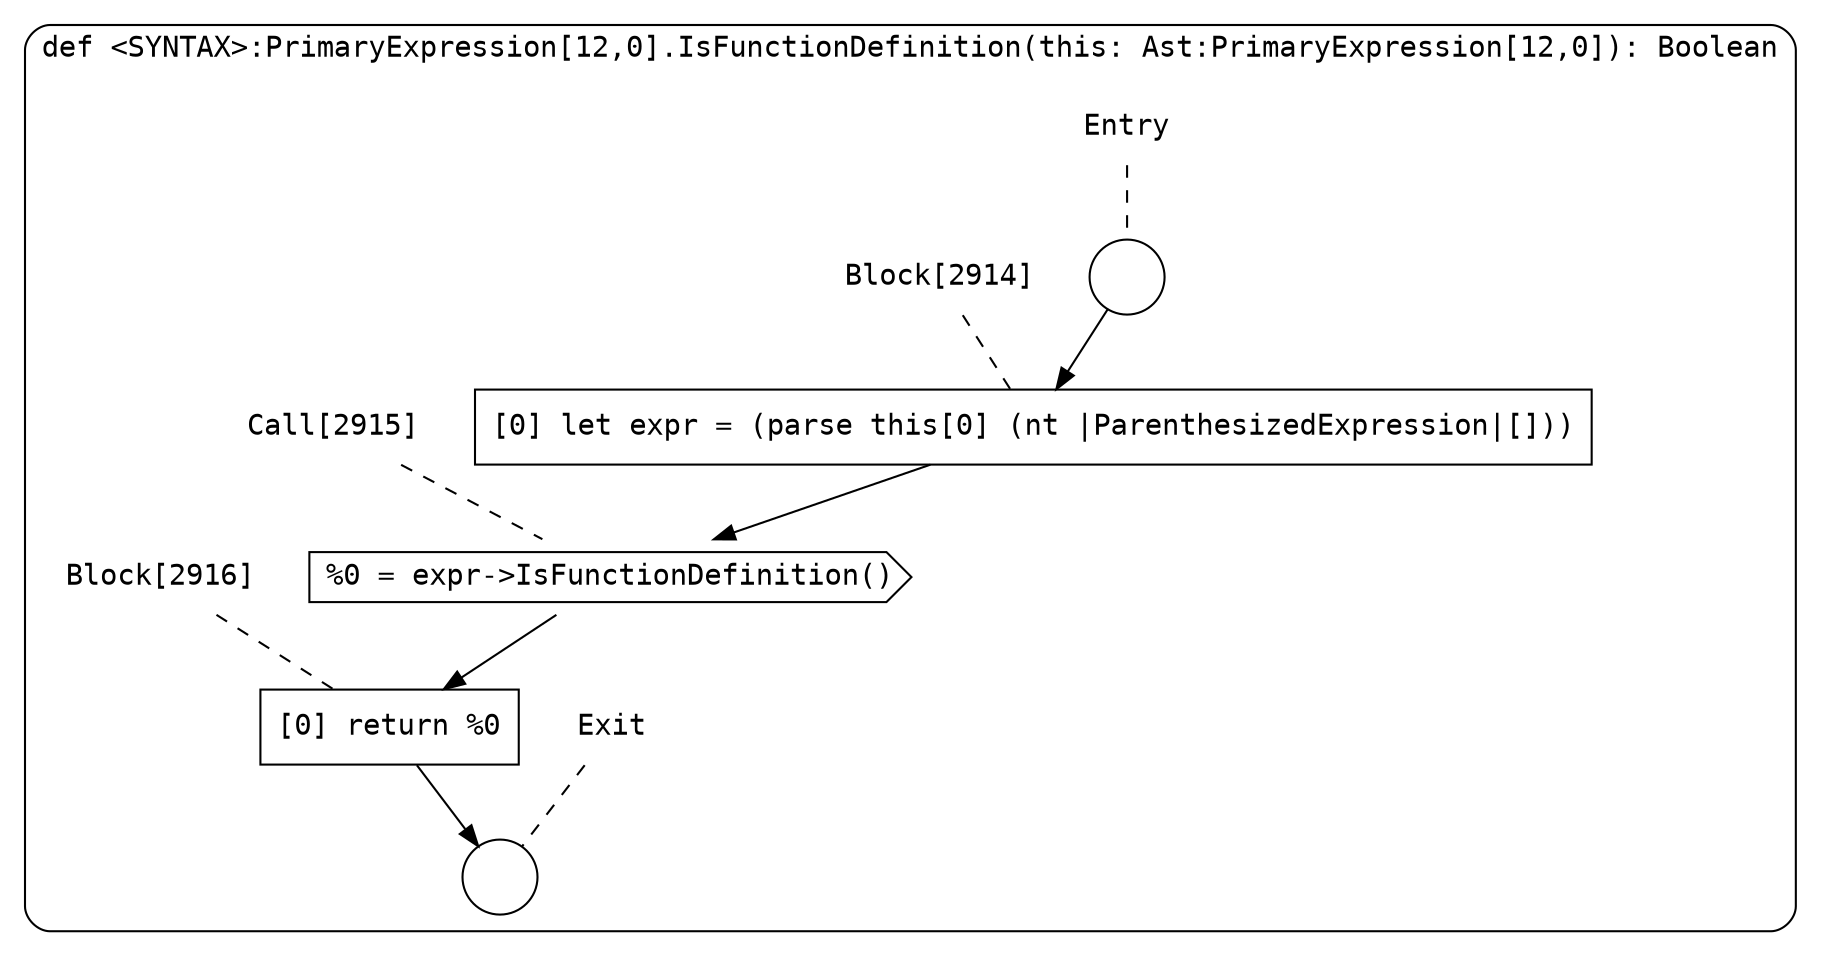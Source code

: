 digraph {
  graph [fontname = "Consolas"]
  node [fontname = "Consolas"]
  edge [fontname = "Consolas"]
  subgraph cluster684 {
    label = "def <SYNTAX>:PrimaryExpression[12,0].IsFunctionDefinition(this: Ast:PrimaryExpression[12,0]): Boolean"
    style = rounded
    cluster684_entry_name [shape=none, label=<<font color="black">Entry</font>>]
    cluster684_entry_name -> cluster684_entry [arrowhead=none, color="black", style=dashed]
    cluster684_entry [shape=circle label=" " color="black" fillcolor="white" style=filled]
    cluster684_entry -> node2914 [color="black"]
    cluster684_exit_name [shape=none, label=<<font color="black">Exit</font>>]
    cluster684_exit_name -> cluster684_exit [arrowhead=none, color="black", style=dashed]
    cluster684_exit [shape=circle label=" " color="black" fillcolor="white" style=filled]
    node2914_name [shape=none, label=<<font color="black">Block[2914]</font>>]
    node2914_name -> node2914 [arrowhead=none, color="black", style=dashed]
    node2914 [shape=box, label=<<font color="black">[0] let expr = (parse this[0] (nt |ParenthesizedExpression|[]))<BR ALIGN="LEFT"/></font>> color="black" fillcolor="white", style=filled]
    node2914 -> node2915 [color="black"]
    node2915_name [shape=none, label=<<font color="black">Call[2915]</font>>]
    node2915_name -> node2915 [arrowhead=none, color="black", style=dashed]
    node2915 [shape=cds, label=<<font color="black">%0 = expr-&gt;IsFunctionDefinition()</font>> color="black" fillcolor="white", style=filled]
    node2915 -> node2916 [color="black"]
    node2916_name [shape=none, label=<<font color="black">Block[2916]</font>>]
    node2916_name -> node2916 [arrowhead=none, color="black", style=dashed]
    node2916 [shape=box, label=<<font color="black">[0] return %0<BR ALIGN="LEFT"/></font>> color="black" fillcolor="white", style=filled]
    node2916 -> cluster684_exit [color="black"]
  }
}
